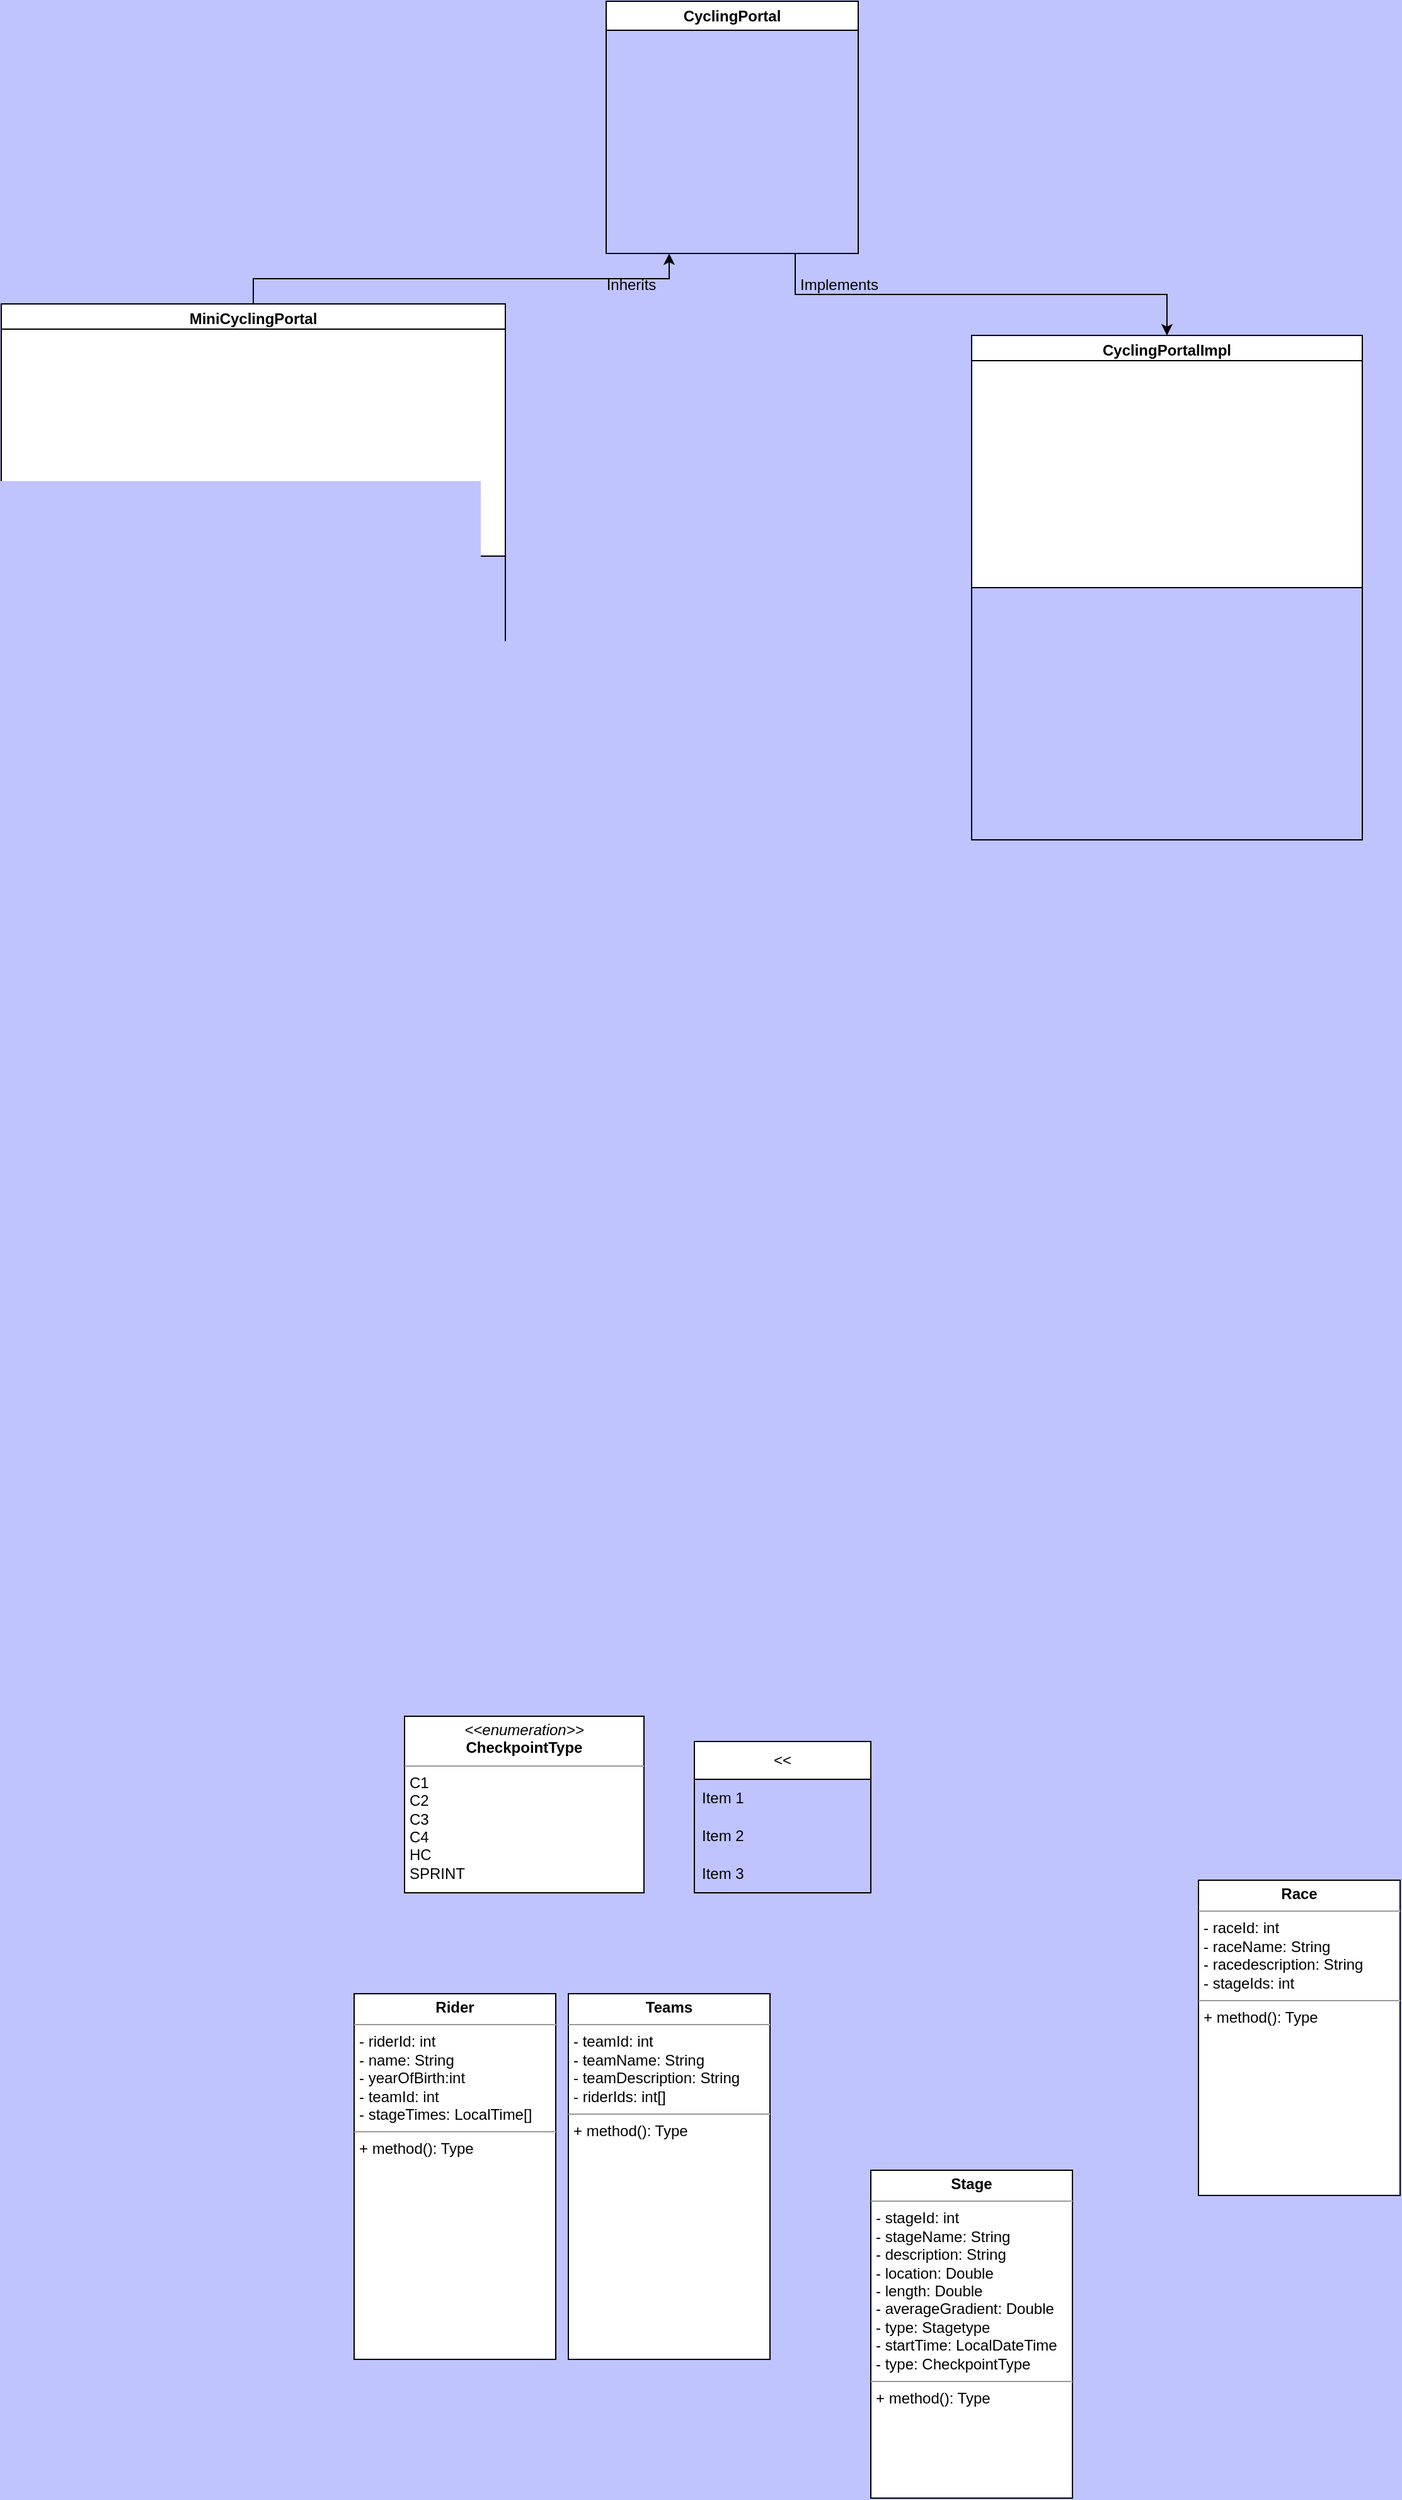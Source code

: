 <mxfile version="23.1.7" type="device">
  <diagram name="Page-1" id="qW3gu_u78FoEHon1BRmZ">
    <mxGraphModel dx="1827" dy="1666" grid="1" gridSize="10" guides="1" tooltips="1" connect="1" arrows="1" fold="1" page="1" pageScale="1" pageWidth="827" pageHeight="1169" background="#BFC4FF" math="0" shadow="0">
      <root>
        <mxCell id="0" />
        <mxCell id="1" parent="0" />
        <mxCell id="mMKLEF7cUdYRLSoNr7w7-7" style="edgeStyle=orthogonalEdgeStyle;rounded=0;orthogonalLoop=1;jettySize=auto;html=1;exitX=0.5;exitY=0;exitDx=0;exitDy=0;entryX=0.25;entryY=1;entryDx=0;entryDy=0;" parent="1" source="mMKLEF7cUdYRLSoNr7w7-3" target="mMKLEF7cUdYRLSoNr7w7-2" edge="1">
          <mxGeometry relative="1" as="geometry" />
        </mxCell>
        <mxCell id="mMKLEF7cUdYRLSoNr7w7-3" value="MiniCyclingPortal" style="swimlane;whiteSpace=wrap;html=1;" parent="1" vertex="1">
          <mxGeometry x="-230" y="-130" width="400" height="450" as="geometry" />
        </mxCell>
        <mxCell id="mMKLEF7cUdYRLSoNr7w7-15" value="" style="rounded=0;whiteSpace=wrap;html=1;" parent="mMKLEF7cUdYRLSoNr7w7-3" vertex="1">
          <mxGeometry y="20" width="400" height="180" as="geometry" />
        </mxCell>
        <mxCell id="mMKLEF7cUdYRLSoNr7w7-4" value="CyclingPortalImpl" style="swimlane;whiteSpace=wrap;html=1;" parent="1" vertex="1">
          <mxGeometry x="540" y="-105" width="310" height="400" as="geometry" />
        </mxCell>
        <mxCell id="mMKLEF7cUdYRLSoNr7w7-14" value="" style="whiteSpace=wrap;html=1;" parent="mMKLEF7cUdYRLSoNr7w7-4" vertex="1">
          <mxGeometry y="20" width="310" height="180" as="geometry" />
        </mxCell>
        <mxCell id="mMKLEF7cUdYRLSoNr7w7-13" style="edgeStyle=orthogonalEdgeStyle;rounded=0;orthogonalLoop=1;jettySize=auto;html=1;exitX=0.75;exitY=1;exitDx=0;exitDy=0;entryX=0.5;entryY=0;entryDx=0;entryDy=0;" parent="1" source="mMKLEF7cUdYRLSoNr7w7-2" target="mMKLEF7cUdYRLSoNr7w7-4" edge="1">
          <mxGeometry relative="1" as="geometry" />
        </mxCell>
        <mxCell id="mMKLEF7cUdYRLSoNr7w7-2" value="CyclingPortal" style="swimlane;whiteSpace=wrap;html=1;" parent="1" vertex="1">
          <mxGeometry x="250" y="-370" width="200" height="200" as="geometry" />
        </mxCell>
        <mxCell id="mMKLEF7cUdYRLSoNr7w7-11" value="Inherits" style="text;html=1;align=center;verticalAlign=middle;whiteSpace=wrap;rounded=0;" parent="1" vertex="1">
          <mxGeometry x="240" y="-160" width="60" height="30" as="geometry" />
        </mxCell>
        <mxCell id="mMKLEF7cUdYRLSoNr7w7-12" value="Implements" style="text;html=1;align=center;verticalAlign=middle;whiteSpace=wrap;rounded=0;" parent="1" vertex="1">
          <mxGeometry x="400" y="-160" width="70" height="30" as="geometry" />
        </mxCell>
        <mxCell id="pzXqo5UAh78ecRebyDBT-2" value="&amp;lt;&amp;lt;" style="swimlane;fontStyle=0;childLayout=stackLayout;horizontal=1;startSize=30;horizontalStack=0;resizeParent=1;resizeParentMax=0;resizeLast=0;collapsible=1;marginBottom=0;whiteSpace=wrap;html=1;" vertex="1" parent="1">
          <mxGeometry x="320" y="1010" width="140" height="120" as="geometry" />
        </mxCell>
        <mxCell id="pzXqo5UAh78ecRebyDBT-3" value="Item 1" style="text;strokeColor=none;fillColor=none;align=left;verticalAlign=middle;spacingLeft=4;spacingRight=4;overflow=hidden;points=[[0,0.5],[1,0.5]];portConstraint=eastwest;rotatable=0;whiteSpace=wrap;html=1;" vertex="1" parent="pzXqo5UAh78ecRebyDBT-2">
          <mxGeometry y="30" width="140" height="30" as="geometry" />
        </mxCell>
        <mxCell id="pzXqo5UAh78ecRebyDBT-4" value="Item 2" style="text;strokeColor=none;fillColor=none;align=left;verticalAlign=middle;spacingLeft=4;spacingRight=4;overflow=hidden;points=[[0,0.5],[1,0.5]];portConstraint=eastwest;rotatable=0;whiteSpace=wrap;html=1;" vertex="1" parent="pzXqo5UAh78ecRebyDBT-2">
          <mxGeometry y="60" width="140" height="30" as="geometry" />
        </mxCell>
        <mxCell id="pzXqo5UAh78ecRebyDBT-5" value="Item 3" style="text;strokeColor=none;fillColor=none;align=left;verticalAlign=middle;spacingLeft=4;spacingRight=4;overflow=hidden;points=[[0,0.5],[1,0.5]];portConstraint=eastwest;rotatable=0;whiteSpace=wrap;html=1;" vertex="1" parent="pzXqo5UAh78ecRebyDBT-2">
          <mxGeometry y="90" width="140" height="30" as="geometry" />
        </mxCell>
        <mxCell id="pzXqo5UAh78ecRebyDBT-6" value="&lt;p style=&quot;margin:0px;margin-top:4px;text-align:center;&quot;&gt;&lt;i&gt;&amp;lt;&amp;lt;enumeration&amp;gt;&amp;gt;&lt;/i&gt;&lt;br&gt;&lt;b&gt;CheckpointType&lt;/b&gt;&lt;/p&gt;&lt;hr size=&quot;1&quot;&gt;&lt;p style=&quot;margin:0px;margin-left:4px;&quot;&gt;&lt;/p&gt;&lt;p style=&quot;margin:0px;margin-left:4px;&quot;&gt;C1&lt;/p&gt;&lt;p style=&quot;margin:0px;margin-left:4px;&quot;&gt;C2&lt;/p&gt;&lt;p style=&quot;margin:0px;margin-left:4px;&quot;&gt;C3&lt;/p&gt;&lt;p style=&quot;margin:0px;margin-left:4px;&quot;&gt;C4&lt;/p&gt;&lt;p style=&quot;margin:0px;margin-left:4px;&quot;&gt;HC&lt;/p&gt;&lt;p style=&quot;margin:0px;margin-left:4px;&quot;&gt;SPRINT&lt;/p&gt;" style="verticalAlign=top;align=left;overflow=fill;html=1;whiteSpace=wrap;" vertex="1" parent="1">
          <mxGeometry x="90" y="990" width="190" height="140" as="geometry" />
        </mxCell>
        <mxCell id="pzXqo5UAh78ecRebyDBT-7" value="&lt;p style=&quot;margin:0px;margin-top:4px;text-align:center;&quot;&gt;&lt;b&gt;Race&lt;/b&gt;&lt;/p&gt;&lt;hr size=&quot;1&quot;&gt;&lt;p style=&quot;margin:0px;margin-left:4px;&quot;&gt;&lt;span style=&quot;background-color: initial;&quot;&gt;- raceId: int&lt;/span&gt;&lt;br&gt;&lt;/p&gt;&lt;p style=&quot;margin:0px;margin-left:4px;&quot;&gt;&lt;span style=&quot;background-color: initial;&quot;&gt;- raceName: String&lt;/span&gt;&lt;/p&gt;&lt;p style=&quot;margin:0px;margin-left:4px;&quot;&gt;&lt;span style=&quot;background-color: initial;&quot;&gt;- racedescription: String&lt;/span&gt;&lt;/p&gt;&lt;p style=&quot;margin:0px;margin-left:4px;&quot;&gt;&lt;span style=&quot;background-color: initial;&quot;&gt;- stageIds: int&lt;/span&gt;&lt;/p&gt;&lt;hr size=&quot;1&quot;&gt;&lt;p style=&quot;margin:0px;margin-left:4px;&quot;&gt;+ method(): Type&lt;/p&gt;" style="verticalAlign=top;align=left;overflow=fill;html=1;whiteSpace=wrap;" vertex="1" parent="1">
          <mxGeometry x="720" y="1120" width="160" height="250" as="geometry" />
        </mxCell>
        <mxCell id="pzXqo5UAh78ecRebyDBT-8" value="&lt;p style=&quot;margin:0px;margin-top:4px;text-align:center;&quot;&gt;&lt;b&gt;Stage&lt;/b&gt;&lt;/p&gt;&lt;hr size=&quot;1&quot;&gt;&lt;p style=&quot;margin:0px;margin-left:4px;&quot;&gt;- stageId: int&lt;/p&gt;&lt;p style=&quot;margin:0px;margin-left:4px;&quot;&gt;- stageName: String&lt;/p&gt;&lt;p style=&quot;margin:0px;margin-left:4px;&quot;&gt;- description: String&lt;/p&gt;&lt;p style=&quot;margin:0px;margin-left:4px;&quot;&gt;- location: Double&lt;/p&gt;&lt;p style=&quot;margin:0px;margin-left:4px;&quot;&gt;- length: Double&lt;/p&gt;&lt;p style=&quot;margin:0px;margin-left:4px;&quot;&gt;- averageGradient: Double&lt;/p&gt;&lt;p style=&quot;margin:0px;margin-left:4px;&quot;&gt;- type: Stagetype&lt;/p&gt;&lt;p style=&quot;margin:0px;margin-left:4px;&quot;&gt;- startTime: LocalDateTime&lt;/p&gt;&lt;p style=&quot;margin:0px;margin-left:4px;&quot;&gt;- type: CheckpointType&lt;/p&gt;&lt;hr size=&quot;1&quot;&gt;&lt;p style=&quot;margin:0px;margin-left:4px;&quot;&gt;+ method(): Type&lt;/p&gt;" style="verticalAlign=top;align=left;overflow=fill;html=1;whiteSpace=wrap;" vertex="1" parent="1">
          <mxGeometry x="460" y="1350" width="160" height="260" as="geometry" />
        </mxCell>
        <mxCell id="pzXqo5UAh78ecRebyDBT-9" value="&lt;p style=&quot;margin:0px;margin-top:4px;text-align:center;&quot;&gt;&lt;b&gt;Teams&lt;/b&gt;&lt;/p&gt;&lt;hr size=&quot;1&quot;&gt;&lt;p style=&quot;margin:0px;margin-left:4px;&quot;&gt;- teamId: int&lt;/p&gt;&lt;p style=&quot;margin:0px;margin-left:4px;&quot;&gt;- teamName: String&lt;/p&gt;&lt;p style=&quot;margin:0px;margin-left:4px;&quot;&gt;- teamDescription: String&lt;/p&gt;&lt;p style=&quot;margin:0px;margin-left:4px;&quot;&gt;- riderIds: int[]&lt;/p&gt;&lt;hr size=&quot;1&quot;&gt;&lt;p style=&quot;margin:0px;margin-left:4px;&quot;&gt;+ method(): Type&lt;/p&gt;" style="verticalAlign=top;align=left;overflow=fill;html=1;whiteSpace=wrap;" vertex="1" parent="1">
          <mxGeometry x="220" y="1210" width="160" height="290" as="geometry" />
        </mxCell>
        <mxCell id="pzXqo5UAh78ecRebyDBT-10" value="&lt;p style=&quot;margin:0px;margin-top:4px;text-align:center;&quot;&gt;&lt;b&gt;Rider&lt;/b&gt;&lt;/p&gt;&lt;hr size=&quot;1&quot;&gt;&lt;p style=&quot;margin:0px;margin-left:4px;&quot;&gt;- riderId: int&lt;/p&gt;&lt;p style=&quot;margin:0px;margin-left:4px;&quot;&gt;- name: String&lt;/p&gt;&lt;p style=&quot;margin:0px;margin-left:4px;&quot;&gt;- yearOfBirth:int&lt;/p&gt;&lt;p style=&quot;margin:0px;margin-left:4px;&quot;&gt;- teamId: int&lt;/p&gt;&lt;p style=&quot;margin:0px;margin-left:4px;&quot;&gt;- stageTimes: LocalTime[]&lt;/p&gt;&lt;hr size=&quot;1&quot;&gt;&lt;p style=&quot;margin:0px;margin-left:4px;&quot;&gt;+ method(): Type&lt;/p&gt;" style="verticalAlign=top;align=left;overflow=fill;html=1;whiteSpace=wrap;" vertex="1" parent="1">
          <mxGeometry x="50" y="1210" width="160" height="290" as="geometry" />
        </mxCell>
      </root>
    </mxGraphModel>
  </diagram>
</mxfile>
